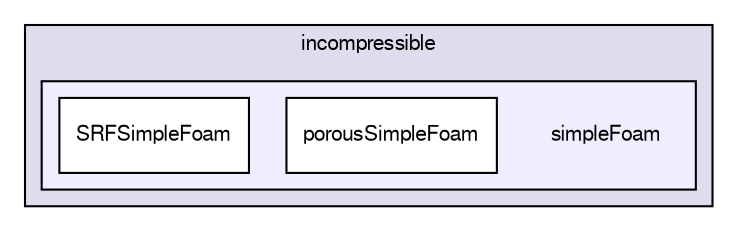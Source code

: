 digraph "applications/solvers/incompressible/simpleFoam" {
  bgcolor=transparent;
  compound=true
  node [ fontsize="10", fontname="FreeSans"];
  edge [ labelfontsize="10", labelfontname="FreeSans"];
  subgraph clusterdir_2a80a7eee79ab677323c49fed47bf4a4 {
    graph [ bgcolor="#ddddee", pencolor="black", label="incompressible" fontname="FreeSans", fontsize="10", URL="dir_2a80a7eee79ab677323c49fed47bf4a4.html"]
  subgraph clusterdir_e60ee3723b55ccdaf7511a7c56716fa2 {
    graph [ bgcolor="#eeeeff", pencolor="black", label="" URL="dir_e60ee3723b55ccdaf7511a7c56716fa2.html"];
    dir_e60ee3723b55ccdaf7511a7c56716fa2 [shape=plaintext label="simpleFoam"];
    dir_03decea705bc0c0c22f85f91452a296f [shape=box label="porousSimpleFoam" color="black" fillcolor="white" style="filled" URL="dir_03decea705bc0c0c22f85f91452a296f.html"];
    dir_3dbf137c7c3aeb07ecef6f1ab27d6139 [shape=box label="SRFSimpleFoam" color="black" fillcolor="white" style="filled" URL="dir_3dbf137c7c3aeb07ecef6f1ab27d6139.html"];
  }
  }
}
